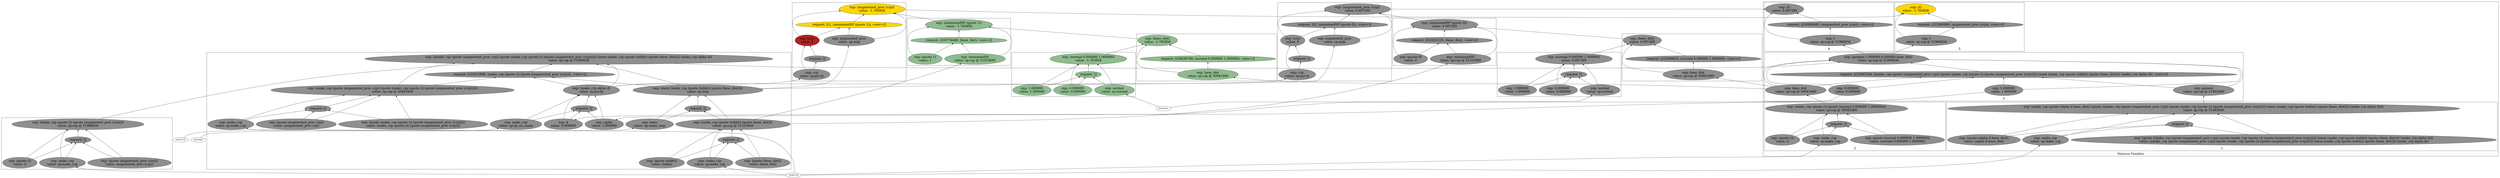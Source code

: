 digraph {
rankdir=BT
fontsize=24
subgraph cluster1 {
label="Venture Families"
subgraph cluster2 {
label="1"
"51492640"["fillcolor"="grey56" "fontsize"="24" "label"="exp: (make_csp (quote (alpha d base_dist)) (quote ((make_csp (quote (augmented_proc crp)) (quote (make_csp (quote ()) (quote (augmented_proc (crp)))))) (mem (make_csp (quote (table)) (quote (base_dist)))) (make_crp alpha d))))\nvalue: sp:csp @ 51492640" "shape"="ellipse" "style"="filled" ]
"51454896"["fillcolor"="grey56" "fontsize"="24" "label"="request: []" "shape"="ellipse" "style"="filled" ]
"51908256"["fillcolor"="grey56" "fontsize"="24" "label"="exp: make_csp\nvalue: sp:make_csp" "shape"="ellipse" "style"="filled" ]
"51943200"["fillcolor"="grey56" "fontsize"="24" "label"="exp: (quote (alpha d base_dist))\nvalue: (alpha d base_dist)" "shape"="ellipse" "style"="filled" ]
"52168016"["fillcolor"="grey56" "fontsize"="24" "label"="exp: (quote ((make_csp (quote (augmented_proc crp)) (quote (make_csp (quote ()) (quote (augmented_proc (crp)))))) (mem (make_csp (quote (table)) (quote (base_dist)))) (make_crp alpha d)))\nvalue: ((make_csp (quote (augmented_proc crp)) (quote (make_csp (quote ()) (quote (augmented_proc (crp)))))) (mem (make_csp (quote (table)) (quote (base_dist)))) (make_crp alpha d))" "shape"="ellipse" "style"="filled" ]
}

subgraph cluster3 {
label="2"
"50941680"["fillcolor"="grey56" "fontsize"="24" "label"="exp: (make_csp (quote ()) (quote (normal 0.000000 1.000000)))\nvalue: sp:csp @ 50941680" "shape"="ellipse" "style"="filled" ]
"52590960"["fillcolor"="grey56" "fontsize"="24" "label"="request: []" "shape"="ellipse" "style"="filled" ]
"52229536"["fillcolor"="grey56" "fontsize"="24" "label"="exp: make_csp\nvalue: sp:make_csp" "shape"="ellipse" "style"="filled" ]
"50480656"["fillcolor"="grey56" "fontsize"="24" "label"="exp: (quote ())\nvalue: ()" "shape"="ellipse" "style"="filled" ]
"50906912"["fillcolor"="grey56" "fontsize"="24" "label"="exp: (quote (normal 0.000000 1.000000))\nvalue: (normal 0.000000 1.000000)" "shape"="ellipse" "style"="filled" ]
}

subgraph cluster4 {
label="3"
"50944624"["fillcolor"="grey56" "fontsize"="24" "label"="exp: (pymem 1.000000 0.000000 base_dist)\nvalue: sp:csp @ 51966656" "shape"="ellipse" "style"="filled" ]
"52945504"["fillcolor"="grey56" "fontsize"="24" "label"="request: [(52945504, ((make_csp (quote (augmented_proc crp)) (quote (make_csp (quote ()) (quote (augmented_proc (crp)))))) (mem (make_csp (quote (table)) (quote (base_dist)))) (make_crp alpha d)), <env>)]" "shape"="ellipse" "style"="filled" ]
"50676128"["fillcolor"="grey56" "fontsize"="24" "label"="exp: pymem\nvalue: sp:csp @ 51492640" "shape"="ellipse" "style"="filled" ]
"50509856"["fillcolor"="grey56" "fontsize"="24" "label"="exp: 1.000000\nvalue: 1.000000" "shape"="ellipse" "style"="filled" ]
"50710640"["fillcolor"="grey56" "fontsize"="24" "label"="exp: 0.000000\nvalue: 0.000000" "shape"="ellipse" "style"="filled" ]
"50593984"["fillcolor"="grey56" "fontsize"="24" "label"="exp: base_dist\nvalue: sp:csp @ 50941680" "shape"="ellipse" "style"="filled" ]
}

subgraph cluster5 {
label="4"
"52188672"["fillcolor"="grey56" "fontsize"="24" "label"="exp: (f)\nvalue: 0.097289" "shape"="ellipse" "style"="filled" ]
"50945680"["fillcolor"="grey56" "fontsize"="24" "label"="request: [(50945680, (augmented_proc (crp)), <env>)]" "shape"="ellipse" "style"="filled" ]
"52250192"["fillcolor"="grey56" "fontsize"="24" "label"="exp: f\nvalue: sp:csp @ 51966656" "shape"="ellipse" "style"="filled" ]
}

subgraph cluster6 {
label="5"
"52985776"["fillcolor"="gold" "fontsize"="24" "label"="exp: (f)\nvalue: -1.765858" "shape"="ellipse" "style"="filled" ]
"52940880"["fillcolor"="grey56" "fontsize"="24" "label"="request: [(52940880, (augmented_proc (crp)), <env>)]" "shape"="ellipse" "style"="filled" ]
"50773392"["fillcolor"="grey56" "fontsize"="24" "label"="exp: f\nvalue: sp:csp @ 51966656" "shape"="ellipse" "style"="filled" ]
}

}

subgraph cluster7 {
label=""
"50638992"["fillcolor"="darkseagreen" "fontsize"="24" "label"="exp: (base_dist)\nvalue: -1.765858" "shape"="ellipse" "style"="filled" ]
"50638768"["fillcolor"="darkseagreen" "fontsize"="24" "label"="request: [(50638768, (normal 0.000000 1.000000), <env>)]" "shape"="ellipse" "style"="filled" ]
"52963888"["fillcolor"="darkseagreen" "fontsize"="24" "label"="exp: base_dist\nvalue: sp:csp @ 50941680" "shape"="ellipse" "style"="filled" ]
}

subgraph cluster8 {
label=""
"50757296"["fillcolor"="grey56" "fontsize"="24" "label"="exp: ((make_csp (quote (augmented_proc crp)) (quote (make_csp (quote ()) (quote (augmented_proc (crp)))))) (mem (make_csp (quote (table)) (quote (base_dist)))) (make_crp alpha d))\nvalue: sp:csp @ 51966656" "shape"="ellipse" "style"="filled" ]
"52915888"["fillcolor"="grey56" "fontsize"="24" "label"="request: [(52915888, (make_csp (quote ()) (quote (augmented_proc (crp)))), <env>)]" "shape"="ellipse" "style"="filled" ]
"50481856"["fillcolor"="grey56" "fontsize"="24" "label"="exp: (make_csp (quote (augmented_proc crp)) (quote (make_csp (quote ()) (quote (augmented_proc (crp))))))\nvalue: sp:csp @ 50481856" "shape"="ellipse" "style"="filled" ]
"50947840"["fillcolor"="grey56" "fontsize"="24" "label"="request: []" "shape"="ellipse" "style"="filled" ]
"51267424"["fillcolor"="grey56" "fontsize"="24" "label"="exp: make_csp\nvalue: sp:make_csp" "shape"="ellipse" "style"="filled" ]
"51303600"["fillcolor"="grey56" "fontsize"="24" "label"="exp: (quote (augmented_proc crp))\nvalue: (augmented_proc crp)" "shape"="ellipse" "style"="filled" ]
"51354800"["fillcolor"="grey56" "fontsize"="24" "label"="exp: (quote (make_csp (quote ()) (quote (augmented_proc (crp)))))\nvalue: (make_csp (quote ()) (quote (augmented_proc (crp))))" "shape"="ellipse" "style"="filled" ]
"51442176"["fillcolor"="grey56" "fontsize"="24" "label"="exp: (mem (make_csp (quote (table)) (quote (base_dist))))\nvalue: sp:msp" "shape"="ellipse" "style"="filled" ]
"51390976"["fillcolor"="grey56" "fontsize"="24" "label"="request: []" "shape"="ellipse" "style"="filled" ]
"51478352"["fillcolor"="grey56" "fontsize"="24" "label"="exp: mem\nvalue: sp:make_msp" "shape"="ellipse" "style"="filled" ]
"51553840"["fillcolor"="grey56" "fontsize"="24" "label"="exp: (make_csp (quote (table)) (quote (base_dist)))\nvalue: sp:csp @ 51553840" "shape"="ellipse" "style"="filled" ]
"51516096"["fillcolor"="grey56" "fontsize"="24" "label"="request: []" "shape"="ellipse" "style"="filled" ]
"51591584"["fillcolor"="grey56" "fontsize"="24" "label"="exp: make_csp\nvalue: sp:make_csp" "shape"="ellipse" "style"="filled" ]
"51629328"["fillcolor"="grey56" "fontsize"="24" "label"="exp: (quote (table))\nvalue: (table)" "shape"="ellipse" "style"="filled" ]
"51667072"["fillcolor"="grey56" "fontsize"="24" "label"="exp: (quote (base_dist))\nvalue: (base_dist)" "shape"="ellipse" "style"="filled" ]
"51742560"["fillcolor"="grey56" "fontsize"="24" "label"="exp: (make_crp alpha d)\nvalue: sp:pycrp" "shape"="ellipse" "style"="filled" ]
"51704816"["fillcolor"="grey56" "fontsize"="24" "label"="request: []" "shape"="ellipse" "style"="filled" ]
"51780304"["fillcolor"="grey56" "fontsize"="24" "label"="exp: make_crp\nvalue: sp:sp_no_name" "shape"="ellipse" "style"="filled" ]
"51829936"["fillcolor"="grey56" "fontsize"="24" "label"="exp: alpha\nvalue: 1.000000" "shape"="ellipse" "style"="filled" ]
"51879568"["fillcolor"="grey56" "fontsize"="24" "label"="exp: d\nvalue: 0.000000" "shape"="ellipse" "style"="filled" ]
}

subgraph cluster9 {
label=""
"50774672"["fillcolor"="darkseagreen" "fontsize"="24" "label"="exp: (memoizedSP (quote 1))\nvalue: -1.765858" "shape"="ellipse" "style"="filled" ]
"50774448"["fillcolor"="darkseagreen" "fontsize"="24" "label"="request: [(50774448, (base_dist), <env>)]" "shape"="ellipse" "style"="filled" ]
"52947440"["fillcolor"="darkseagreen" "fontsize"="24" "label"="exp: memoizedSP\nvalue: sp:csp @ 51553840" "shape"="ellipse" "style"="filled" ]
"52947712"["fillcolor"="darkseagreen" "fontsize"="24" "label"="exp: (quote 1)\nvalue: 1" "shape"="ellipse" "style"="filled" ]
}

subgraph cluster10 {
label=""
"50780176"["fillcolor"="gold" "fontsize"="24" "label"="exp: (augmented_proc (crp))\nvalue: -1.765858" "shape"="ellipse" "style"="filled" ]
"52983152"["fillcolor"="gold" "fontsize"="24" "label"="request: [(1, (memoizedSP (quote 1)), <env>)]" "shape"="ellipse" "style"="filled" ]
"52957520"["fillcolor"="grey56" "fontsize"="24" "label"="exp: augmented_proc\nvalue: sp:msp" "shape"="ellipse" "style"="filled" ]
"52990320"["fillcolor"="firebrick" "fontsize"="24" "label"="exp: (crp)\nvalue: 1" "shape"="ellipse" "style"="filled" ]
"52990096"["fillcolor"="grey56" "fontsize"="24" "label"="request: []" "shape"="ellipse" "style"="filled" ]
"52951216"["fillcolor"="grey56" "fontsize"="24" "label"="exp: crp\nvalue: sp:pycrp" "shape"="ellipse" "style"="filled" ]
}

subgraph cluster11 {
label=""
"51966656"["fillcolor"="grey56" "fontsize"="24" "label"="exp: (make_csp (quote ()) (quote (augmented_proc (crp))))\nvalue: sp:csp @ 51966656" "shape"="ellipse" "style"="filled" ]
"51928912"["fillcolor"="grey56" "fontsize"="24" "label"="request: []" "shape"="ellipse" "style"="filled" ]
"52004400"["fillcolor"="grey56" "fontsize"="24" "label"="exp: make_csp\nvalue: sp:make_csp" "shape"="ellipse" "style"="filled" ]
"52065920"["fillcolor"="grey56" "fontsize"="24" "label"="exp: (quote ())\nvalue: ()" "shape"="ellipse" "style"="filled" ]
"52127152"["fillcolor"="grey56" "fontsize"="24" "label"="exp: (quote (augmented_proc (crp)))\nvalue: (augmented_proc (crp))" "shape"="ellipse" "style"="filled" ]
}

subgraph cluster12 {
label=""
"52611616"["fillcolor"="grey56" "fontsize"="24" "label"="exp: (augmented_proc (crp))\nvalue: 0.097289" "shape"="ellipse" "style"="filled" ]
"52561984"["fillcolor"="grey56" "fontsize"="24" "label"="request: [(0, (memoizedSP (quote 0)), <env>)]" "shape"="ellipse" "style"="filled" ]
"52640544"["fillcolor"="grey56" "fontsize"="24" "label"="exp: augmented_proc\nvalue: sp:msp" "shape"="ellipse" "style"="filled" ]
"52723056"["fillcolor"="grey56" "fontsize"="24" "label"="exp: (crp)\nvalue: 0" "shape"="ellipse" "style"="filled" ]
"52661248"["fillcolor"="grey56" "fontsize"="24" "label"="request: []" "shape"="ellipse" "style"="filled" ]
"52772688"["fillcolor"="grey56" "fontsize"="24" "label"="exp: crp\nvalue: sp:pycrp" "shape"="ellipse" "style"="filled" ]
}

subgraph cluster13 {
label=""
"52917072"["fillcolor"="grey56" "fontsize"="24" "label"="exp: (memoizedSP (quote 0))\nvalue: 0.097289" "shape"="ellipse" "style"="filled" ]
"52822320"["fillcolor"="grey56" "fontsize"="24" "label"="request: [(52822320, (base_dist), <env>)]" "shape"="ellipse" "style"="filled" ]
"52931632"["fillcolor"="grey56" "fontsize"="24" "label"="exp: memoizedSP\nvalue: sp:csp @ 51553840" "shape"="ellipse" "style"="filled" ]
"52942064"["fillcolor"="grey56" "fontsize"="24" "label"="exp: (quote 0)\nvalue: 0" "shape"="ellipse" "style"="filled" ]
}

subgraph cluster14 {
label=""
"52926560"["fillcolor"="darkseagreen" "fontsize"="24" "label"="exp: (normal 0.000000 1.000000)\nvalue: -1.765858" "shape"="ellipse" "style"="filled" ]
"52926336"["fillcolor"="darkseagreen" "fontsize"="24" "label"="request: []" "shape"="ellipse" "style"="filled" ]
"52926784"["fillcolor"="darkseagreen" "fontsize"="24" "label"="exp: normal\nvalue: sp:normal" "shape"="ellipse" "style"="filled" ]
"50905840"["fillcolor"="darkseagreen" "fontsize"="24" "label"="exp: 0.000000\nvalue: 0.000000" "shape"="ellipse" "style"="filled" ]
"50906064"["fillcolor"="darkseagreen" "fontsize"="24" "label"="exp: 1.000000\nvalue: 1.000000" "shape"="ellipse" "style"="filled" ]
}

subgraph cluster15 {
label=""
"52935120"["fillcolor"="grey56" "fontsize"="24" "label"="exp: (base_dist)\nvalue: 0.097289" "shape"="ellipse" "style"="filled" ]
"52948624"["fillcolor"="grey56" "fontsize"="24" "label"="request: [(52948624, (normal 0.000000 1.000000), <env>)]" "shape"="ellipse" "style"="filled" ]
"52987008"["fillcolor"="grey56" "fontsize"="24" "label"="exp: base_dist\nvalue: sp:csp @ 50941680" "shape"="ellipse" "style"="filled" ]
}

subgraph cluster16 {
label=""
"52965040"["fillcolor"="grey56" "fontsize"="24" "label"="exp: (normal 0.000000 1.000000)\nvalue: 0.097289" "shape"="ellipse" "style"="filled" ]
"52951696"["fillcolor"="grey56" "fontsize"="24" "label"="request: []" "shape"="ellipse" "style"="filled" ]
"52965264"["fillcolor"="grey56" "fontsize"="24" "label"="exp: normal\nvalue: sp:normal" "shape"="ellipse" "style"="filled" ]
"52977872"["fillcolor"="grey56" "fontsize"="24" "label"="exp: 0.000000\nvalue: 0.000000" "shape"="ellipse" "style"="filled" ]
"52978096"["fillcolor"="grey56" "fontsize"="24" "label"="exp: 1.000000\nvalue: 1.000000" "shape"="ellipse" "style"="filled" ]
}

"52963888" -> "50638992"["arrowhead"="normal" "color"="black" "style"="solid" ]
"52963888" -> "50638768"["arrowhead"="normal" "color"="black" "style"="solid" ]
"50593984" -> "52963888"["arrowhead"="normal" "color"="black" "style"="solid" ]
"50638768" -> "50638992"["arrowhead"="normal" "color"="black" "style"="solid" ]
"52926560" -> "50638992"["arrowhead"="normal" "color"="black" "style"="solid" ]
"50481856" -> "50757296"["arrowhead"="normal" "color"="black" "style"="solid" ]
"50481856" -> "52915888"["arrowhead"="normal" "color"="black" "style"="solid" ]
"51267424" -> "50481856"["arrowhead"="normal" "color"="black" "style"="solid" ]
"51267424" -> "50947840"["arrowhead"="normal" "color"="black" "style"="solid" ]
"42982704" -> "51267424"["arrowhead"="normal" "color"="black" "style"="solid" ]
"51303600" -> "50481856"["arrowhead"="normal" "color"="black" "style"="solid" ]
"51303600" -> "50947840"["arrowhead"="normal" "color"="black" "style"="solid" ]
"51354800" -> "50481856"["arrowhead"="normal" "color"="black" "style"="solid" ]
"51354800" -> "50947840"["arrowhead"="normal" "color"="black" "style"="solid" ]
"50947840" -> "50481856"["arrowhead"="normal" "color"="black" "style"="solid" ]
"51442176" -> "50757296"["arrowhead"="normal" "color"="black" "style"="solid" ]
"51442176" -> "52915888"["arrowhead"="normal" "color"="black" "style"="solid" ]
"51478352" -> "51442176"["arrowhead"="normal" "color"="black" "style"="solid" ]
"51478352" -> "51390976"["arrowhead"="normal" "color"="black" "style"="solid" ]
"43620960" -> "51478352"["arrowhead"="normal" "color"="black" "style"="solid" ]
"51553840" -> "51442176"["arrowhead"="normal" "color"="black" "style"="solid" ]
"51553840" -> "51390976"["arrowhead"="normal" "color"="black" "style"="solid" ]
"51591584" -> "51553840"["arrowhead"="normal" "color"="black" "style"="solid" ]
"51591584" -> "51516096"["arrowhead"="normal" "color"="black" "style"="solid" ]
"42982704" -> "51591584"["arrowhead"="normal" "color"="black" "style"="solid" ]
"51629328" -> "51553840"["arrowhead"="normal" "color"="black" "style"="solid" ]
"51629328" -> "51516096"["arrowhead"="normal" "color"="black" "style"="solid" ]
"51667072" -> "51553840"["arrowhead"="normal" "color"="black" "style"="solid" ]
"51667072" -> "51516096"["arrowhead"="normal" "color"="black" "style"="solid" ]
"51516096" -> "51553840"["arrowhead"="normal" "color"="black" "style"="solid" ]
"51390976" -> "51442176"["arrowhead"="normal" "color"="black" "style"="solid" ]
"51742560" -> "50757296"["arrowhead"="normal" "color"="black" "style"="solid" ]
"51742560" -> "52915888"["arrowhead"="normal" "color"="black" "style"="solid" ]
"51780304" -> "51742560"["arrowhead"="normal" "color"="black" "style"="solid" ]
"51780304" -> "51704816"["arrowhead"="normal" "color"="black" "style"="solid" ]
"45025376" -> "51780304"["arrowhead"="normal" "color"="black" "style"="solid" ]
"51829936" -> "51742560"["arrowhead"="normal" "color"="black" "style"="solid" ]
"51829936" -> "51704816"["arrowhead"="normal" "color"="black" "style"="solid" ]
"50509856" -> "51829936"["arrowhead"="normal" "color"="black" "style"="solid" ]
"51879568" -> "51742560"["arrowhead"="normal" "color"="black" "style"="solid" ]
"51879568" -> "51704816"["arrowhead"="normal" "color"="black" "style"="solid" ]
"50710640" -> "51879568"["arrowhead"="normal" "color"="black" "style"="solid" ]
"51704816" -> "51742560"["arrowhead"="normal" "color"="black" "style"="solid" ]
"52915888" -> "50757296"["arrowhead"="normal" "color"="black" "style"="solid" ]
"51966656" -> "50757296"["arrowhead"="normal" "color"="black" "style"="solid" ]
"52947440" -> "50774672"["arrowhead"="normal" "color"="black" "style"="solid" ]
"52947440" -> "50774448"["arrowhead"="normal" "color"="black" "style"="solid" ]
"51553840" -> "52947440"["arrowhead"="normal" "color"="black" "style"="solid" ]
"52947712" -> "50774672"["arrowhead"="normal" "color"="black" "style"="solid" ]
"52947712" -> "50774448"["arrowhead"="normal" "color"="black" "style"="solid" ]
"50774448" -> "50774672"["arrowhead"="normal" "color"="black" "style"="solid" ]
"50638992" -> "50774672"["arrowhead"="normal" "color"="black" "style"="solid" ]
"52957520" -> "50780176"["arrowhead"="normal" "color"="black" "style"="solid" ]
"52957520" -> "52983152"["arrowhead"="normal" "color"="black" "style"="solid" ]
"51442176" -> "52957520"["arrowhead"="normal" "color"="black" "style"="solid" ]
"52990320" -> "50780176"["arrowhead"="normal" "color"="black" "style"="solid" ]
"52990320" -> "52983152"["arrowhead"="normal" "color"="black" "style"="solid" ]
"52951216" -> "52990320"["arrowhead"="normal" "color"="black" "style"="solid" ]
"52951216" -> "52990096"["arrowhead"="normal" "color"="black" "style"="solid" ]
"51742560" -> "52951216"["arrowhead"="normal" "color"="black" "style"="solid" ]
"52990096" -> "52990320"["arrowhead"="normal" "color"="black" "style"="solid" ]
"52983152" -> "50780176"["arrowhead"="normal" "color"="black" "style"="solid" ]
"50774672" -> "50780176"["arrowhead"="normal" "color"="black" "style"="solid" ]
"52229536" -> "50941680"["arrowhead"="normal" "color"="black" "style"="solid" ]
"52229536" -> "52590960"["arrowhead"="normal" "color"="black" "style"="solid" ]
"42982704" -> "52229536"["arrowhead"="normal" "color"="black" "style"="solid" ]
"50480656" -> "50941680"["arrowhead"="normal" "color"="black" "style"="solid" ]
"50480656" -> "52590960"["arrowhead"="normal" "color"="black" "style"="solid" ]
"50906912" -> "50941680"["arrowhead"="normal" "color"="black" "style"="solid" ]
"50906912" -> "52590960"["arrowhead"="normal" "color"="black" "style"="solid" ]
"52590960" -> "50941680"["arrowhead"="normal" "color"="black" "style"="solid" ]
"50676128" -> "50944624"["arrowhead"="normal" "color"="black" "style"="solid" ]
"50676128" -> "52945504"["arrowhead"="normal" "color"="black" "style"="solid" ]
"51492640" -> "50676128"["arrowhead"="normal" "color"="black" "style"="solid" ]
"50509856" -> "50944624"["arrowhead"="normal" "color"="black" "style"="solid" ]
"50509856" -> "52945504"["arrowhead"="normal" "color"="black" "style"="solid" ]
"50710640" -> "50944624"["arrowhead"="normal" "color"="black" "style"="solid" ]
"50710640" -> "52945504"["arrowhead"="normal" "color"="black" "style"="solid" ]
"50593984" -> "50944624"["arrowhead"="normal" "color"="black" "style"="solid" ]
"50593984" -> "52945504"["arrowhead"="normal" "color"="black" "style"="solid" ]
"50941680" -> "50593984"["arrowhead"="normal" "color"="black" "style"="solid" ]
"52945504" -> "50944624"["arrowhead"="normal" "color"="black" "style"="solid" ]
"50757296" -> "50944624"["arrowhead"="normal" "color"="black" "style"="solid" ]
"51908256" -> "51492640"["arrowhead"="normal" "color"="black" "style"="solid" ]
"51908256" -> "51454896"["arrowhead"="normal" "color"="black" "style"="solid" ]
"42982704" -> "51908256"["arrowhead"="normal" "color"="black" "style"="solid" ]
"51943200" -> "51492640"["arrowhead"="normal" "color"="black" "style"="solid" ]
"51943200" -> "51454896"["arrowhead"="normal" "color"="black" "style"="solid" ]
"52168016" -> "51492640"["arrowhead"="normal" "color"="black" "style"="solid" ]
"52168016" -> "51454896"["arrowhead"="normal" "color"="black" "style"="solid" ]
"51454896" -> "51492640"["arrowhead"="normal" "color"="black" "style"="solid" ]
"52004400" -> "51966656"["arrowhead"="normal" "color"="black" "style"="solid" ]
"52004400" -> "51928912"["arrowhead"="normal" "color"="black" "style"="solid" ]
"42982704" -> "52004400"["arrowhead"="normal" "color"="black" "style"="solid" ]
"52065920" -> "51966656"["arrowhead"="normal" "color"="black" "style"="solid" ]
"52065920" -> "51928912"["arrowhead"="normal" "color"="black" "style"="solid" ]
"52127152" -> "51966656"["arrowhead"="normal" "color"="black" "style"="solid" ]
"52127152" -> "51928912"["arrowhead"="normal" "color"="black" "style"="solid" ]
"51928912" -> "51966656"["arrowhead"="normal" "color"="black" "style"="solid" ]
"52250192" -> "52188672"["arrowhead"="normal" "color"="black" "style"="solid" ]
"52250192" -> "50945680"["arrowhead"="normal" "color"="black" "style"="solid" ]
"50944624" -> "52250192"["arrowhead"="normal" "color"="black" "style"="solid" ]
"50945680" -> "52188672"["arrowhead"="normal" "color"="black" "style"="solid" ]
"52611616" -> "52188672"["arrowhead"="normal" "color"="black" "style"="solid" ]
"52640544" -> "52611616"["arrowhead"="normal" "color"="black" "style"="solid" ]
"52640544" -> "52561984"["arrowhead"="normal" "color"="black" "style"="solid" ]
"51442176" -> "52640544"["arrowhead"="normal" "color"="black" "style"="solid" ]
"52723056" -> "52611616"["arrowhead"="normal" "color"="black" "style"="solid" ]
"52723056" -> "52561984"["arrowhead"="normal" "color"="black" "style"="solid" ]
"52772688" -> "52723056"["arrowhead"="normal" "color"="black" "style"="solid" ]
"52772688" -> "52661248"["arrowhead"="normal" "color"="black" "style"="solid" ]
"51742560" -> "52772688"["arrowhead"="normal" "color"="black" "style"="solid" ]
"52661248" -> "52723056"["arrowhead"="normal" "color"="black" "style"="solid" ]
"52561984" -> "52611616"["arrowhead"="normal" "color"="black" "style"="solid" ]
"52917072" -> "52611616"["arrowhead"="normal" "color"="black" "style"="solid" ]
"52931632" -> "52917072"["arrowhead"="normal" "color"="black" "style"="solid" ]
"52931632" -> "52822320"["arrowhead"="normal" "color"="black" "style"="solid" ]
"51553840" -> "52931632"["arrowhead"="normal" "color"="black" "style"="solid" ]
"52942064" -> "52917072"["arrowhead"="normal" "color"="black" "style"="solid" ]
"52942064" -> "52822320"["arrowhead"="normal" "color"="black" "style"="solid" ]
"52822320" -> "52917072"["arrowhead"="normal" "color"="black" "style"="solid" ]
"52935120" -> "52917072"["arrowhead"="normal" "color"="black" "style"="solid" ]
"52926784" -> "52926560"["arrowhead"="normal" "color"="black" "style"="solid" ]
"52926784" -> "52926336"["arrowhead"="normal" "color"="black" "style"="solid" ]
"49196416" -> "52926784"["arrowhead"="normal" "color"="black" "style"="solid" ]
"50905840" -> "52926560"["arrowhead"="normal" "color"="black" "style"="solid" ]
"50905840" -> "52926336"["arrowhead"="normal" "color"="black" "style"="solid" ]
"50906064" -> "52926560"["arrowhead"="normal" "color"="black" "style"="solid" ]
"50906064" -> "52926336"["arrowhead"="normal" "color"="black" "style"="solid" ]
"52926336" -> "52926560"["arrowhead"="normal" "color"="black" "style"="solid" ]
"52987008" -> "52935120"["arrowhead"="normal" "color"="black" "style"="solid" ]
"52987008" -> "52948624"["arrowhead"="normal" "color"="black" "style"="solid" ]
"50593984" -> "52987008"["arrowhead"="normal" "color"="black" "style"="solid" ]
"52948624" -> "52935120"["arrowhead"="normal" "color"="black" "style"="solid" ]
"52965040" -> "52935120"["arrowhead"="normal" "color"="black" "style"="solid" ]
"52965264" -> "52965040"["arrowhead"="normal" "color"="black" "style"="solid" ]
"52965264" -> "52951696"["arrowhead"="normal" "color"="black" "style"="solid" ]
"49196416" -> "52965264"["arrowhead"="normal" "color"="black" "style"="solid" ]
"52977872" -> "52965040"["arrowhead"="normal" "color"="black" "style"="solid" ]
"52977872" -> "52951696"["arrowhead"="normal" "color"="black" "style"="solid" ]
"52978096" -> "52965040"["arrowhead"="normal" "color"="black" "style"="solid" ]
"52978096" -> "52951696"["arrowhead"="normal" "color"="black" "style"="solid" ]
"52951696" -> "52965040"["arrowhead"="normal" "color"="black" "style"="solid" ]
"50773392" -> "52985776"["arrowhead"="normal" "color"="black" "style"="solid" ]
"50773392" -> "52940880"["arrowhead"="normal" "color"="black" "style"="solid" ]
"50944624" -> "50773392"["arrowhead"="normal" "color"="black" "style"="solid" ]
"52940880" -> "52985776"["arrowhead"="normal" "color"="black" "style"="solid" ]
"50780176" -> "52985776"["arrowhead"="normal" "color"="black" "style"="solid" ]

}